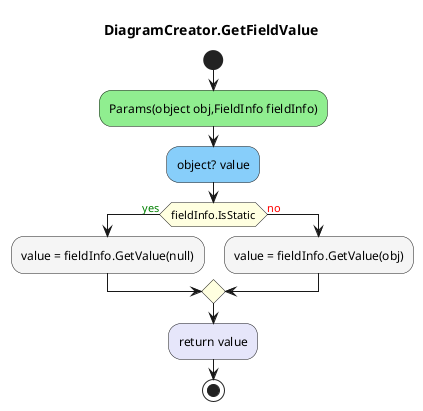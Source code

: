 @startuml DiagramCreator.GetFieldValue
title DiagramCreator.GetFieldValue
start
#LightGreen:Params(object obj,FieldInfo fieldInfo);
#LightSkyBlue:object? value;
#LightYellow:if (fieldInfo.IsStatic) then (<color:green>yes)
  #WhiteSmoke:value = fieldInfo.GetValue(null);
  else (<color:red>no)
    #WhiteSmoke:value = fieldInfo.GetValue(obj);
endif
#Lavender:return value;
stop
@enduml
